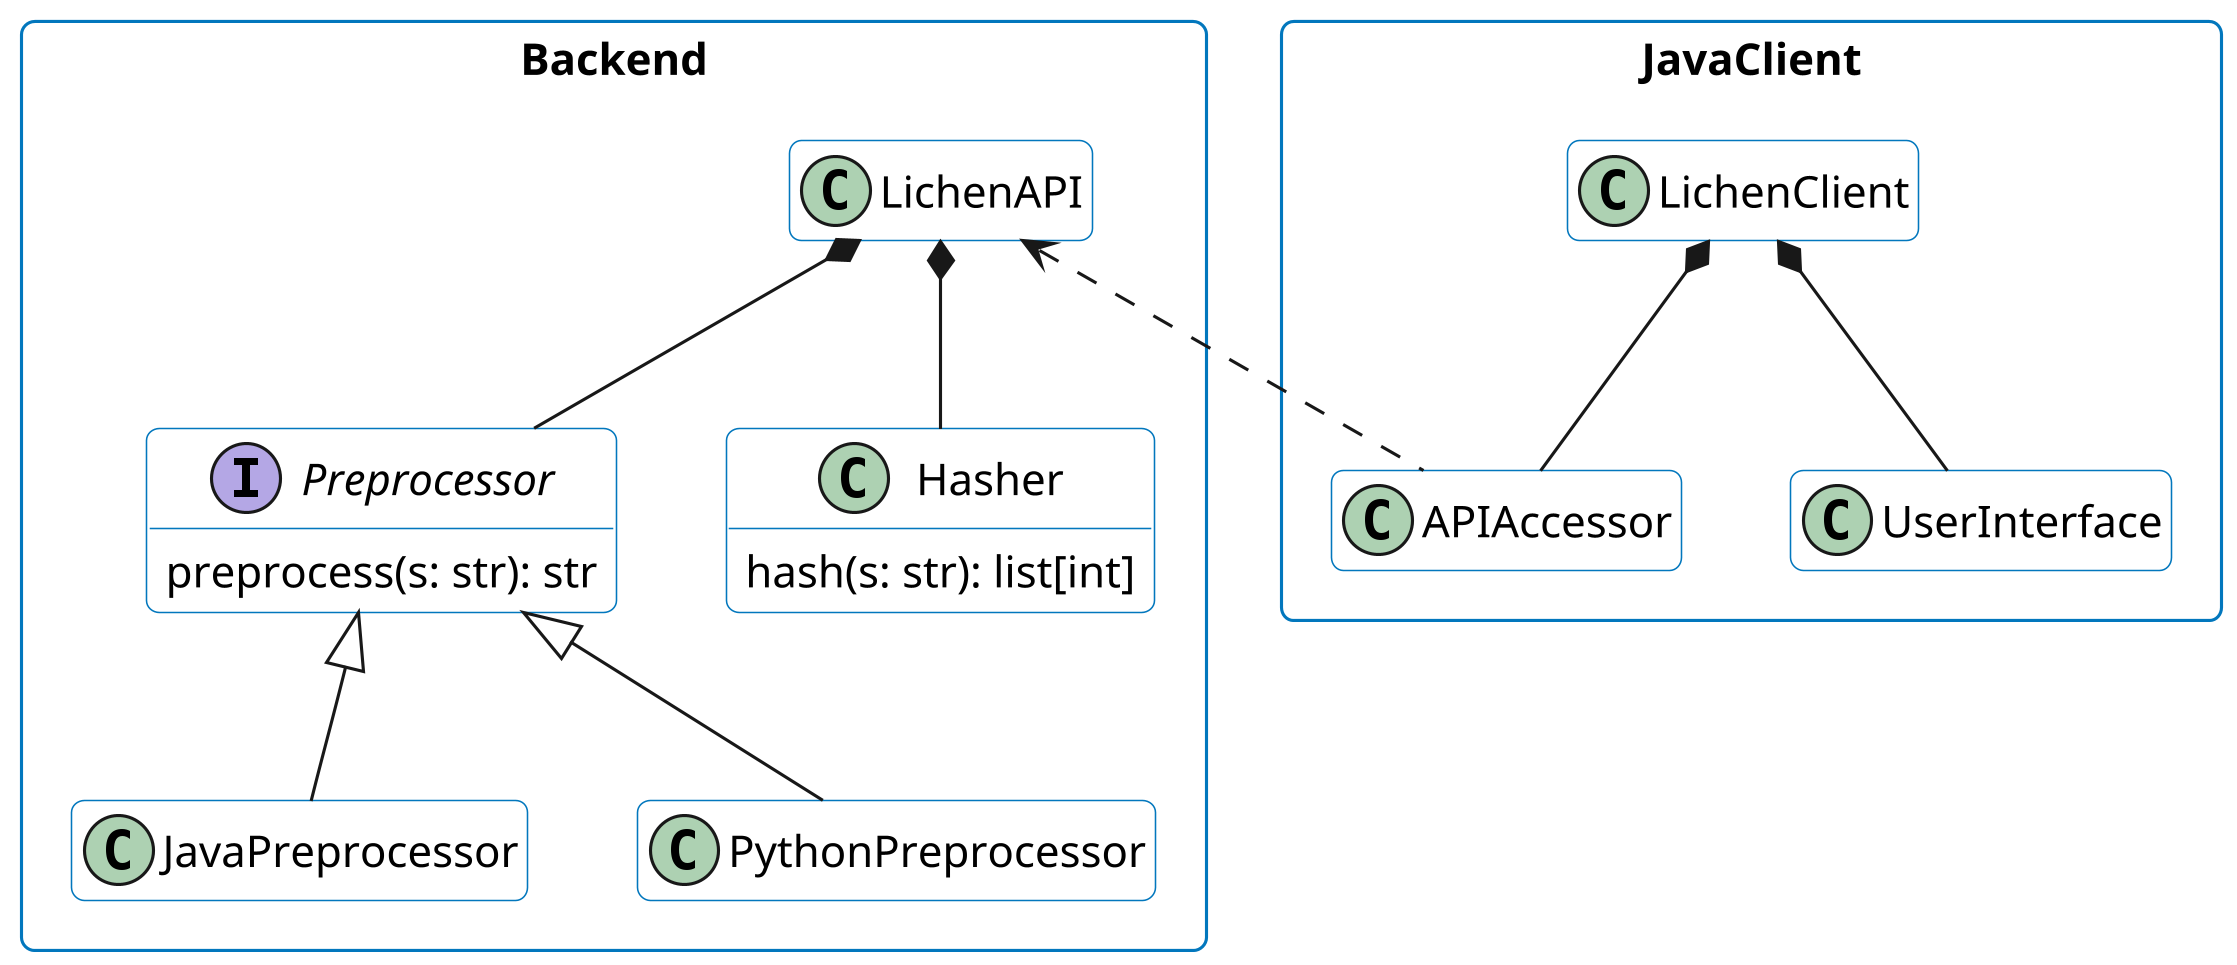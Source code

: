 @startuml

package Backend <<Rectangle>> {
    interface Preprocessor
    class JavaPreprocessor
    class PythonPreprocessor
    class Hasher
    class LichenAPI
}

package JavaClient <<Rectangle>> {
    class LichenClient
    class UserInterface
    class APIAccessor
}

Preprocessor : preprocess(s: str): str
Hasher : hash(s: str): list[int]

Preprocessor <|-- JavaPreprocessor
Preprocessor <|-- PythonPreprocessor
LichenAPI *-- Preprocessor 
LichenAPI *-- Hasher

LichenAPI <.. APIAccessor
LichenClient *-- UserInterface
LichenClient *-- APIAccessor

' ------------- '
' Style Options '
' ------------- '

hide empty methods
hide empty fields

!define STYLE_ACCENT #0277BD
!define STYLE_BGC #FFF
!define STYLE_FGC #000

skinparam {
  DPI 300
  Shadowing false
  DefaultFontName -apple-system,BlinkMacSystemFont,Segoe UI,Helvetica,Arial,sans-serif,Apple Color Emoji,Segoe UI Emoji
  DefaultMonospacedFontName SFMono-Regular,Consolas,Liberation Mono,Menlo,monospace
  DefaultFontColor STYLE_FGC
  ArrowColor STYLE_ACCENT
  ActivityBorderColor STYLE_ACCENT
  ActivityDiamondBorderColor STYLE_ACCENT
  ActorBorderColor STYLE_ACCENT
  AgentBorderColor STYLE_ACCENT
  ArtifactBorderColor STYLE_ACCENT
  BoundaryBorderColor STYLE_ACCENT
  ClassBorderColor STYLE_ACCENT
  CloudBorderColor STYLE_ACCENT
  CollectionsBorderColor STYLE_ACCENT
  ComponentBorderColor STYLE_ACCENT
  ControlBorderColor STYLE_ACCENT
  DatabaseBorderColor STYLE_ACCENT
  EntityBorderColor STYLE_ACCENT
  FileBorderColor STYLE_ACCENT
  FolderBorderColor STYLE_ACCENT
  FrameBorderColor STYLE_ACCENT
  InterfaceBorderColor STYLE_ACCENT
  LegendBorderColor STYLE_ACCENT
  NodeBorderColor STYLE_ACCENT
  NoteBorderColor STYLE_ACCENT
  ObjectBorderColor STYLE_ACCENT
  PackageBorderColor STYLE_ACCENT
  ParticipantBorderColor STYLE_ACCENT
  PartitionBorderColor STYLE_ACCENT
  QueueBorderColor STYLE_ACCENT
  RectangleBorderColor STYLE_ACCENT
  SequenceBoxBorderColor STYLE_ACCENT
  SequenceDividerBorderColor STYLE_ACCENT
  SequenceGroupBorderColor STYLE_ACCENT
  SequenceLifeLineBorderColor STYLE_ACCENT
  SequenceReferenceBorderColor STYLE_ACCENT
  StackBorderColor STYLE_ACCENT
  StateBorderColor STYLE_ACCENT
  StorageBorderColor STYLE_ACCENT
  SwimlaneBorderColor STYLE_ACCENT
  UsecaseBorderColor STYLE_ACCENT
  ActivityBackgroundColor STYLE_BGC
  ActivityDiamondBackgroundColor STYLE_BGC
  ActorBackgroundColor STYLE_BGC
  AgentBackgroundColor STYLE_BGC
  ArtifactBackgroundColor STYLE_BGC
  BackgroundColor STYLE_BGC
  BoundaryBackgroundColor STYLE_BGC
  ClassBackgroundColor STYLE_BGC
  ClassHeaderBackgroundColor STYLE_BGC
  CloudBackgroundColor STYLE_BGC
  CollectionsBackgroundColor STYLE_BGC
  ComponentBackgroundColor STYLE_BGC
  ControlBackgroundColor STYLE_BGC
  DatabaseBackgroundColor STYLE_BGC
  EntityBackgroundColor STYLE_BGC
  FileBackgroundColor STYLE_BGC
  FolderBackgroundColor STYLE_BGC
  FrameBackgroundColor STYLE_BGC
  IconPackageBackgroundColor STYLE_BGC
  IconPrivateBackgroundColor STYLE_BGC
  IconProtectedBackgroundColor STYLE_BGC
  IconPublicBackgroundColor STYLE_BGC
  InterfaceBackgroundColor STYLE_BGC
  LegendBackgroundColor STYLE_BGC
  NodeBackgroundColor STYLE_BGC
  NoteBackgroundColor STYLE_BGC
  ObjectBackgroundColor STYLE_BGC
  PackageBackgroundColor STYLE_BGC
  ParticipantBackgroundColor STYLE_BGC
  PartitionBackgroundColor STYLE_BGC
  QueueBackgroundColor STYLE_BGC
  RectangleBackgroundColor STYLE_BGC
  SequenceBoxBackgroundColor STYLE_BGC
  SequenceDividerBackgroundColor STYLE_BGC
  SequenceGroupBackgroundColor STYLE_BGC
  SequenceGroupBodyBackgroundColor STYLE_BGC
  SequenceLifeLineBackgroundColor STYLE_BGC
  SequenceReferenceBackgroundColor STYLE_BGC
  SequenceReferenceHeaderBackgroundColor STYLE_BGC
  StackBackgroundColor STYLE_BGC
  StateBackgroundColor STYLE_BGC
  StereotypeABackgroundColor STYLE_BGC
  StereotypeCBackgroundColor STYLE_BGC
  StereotypeEBackgroundColor STYLE_BGC
  StereotypeIBackgroundColor STYLE_BGC
  StereotypeNBackgroundColor STYLE_BGC
  StorageBackgroundColor STYLE_BGC
  TitleBackgroundColor STYLE_BGC
  UsecaseBackgroundColor STYLE_BGC
  roundcorner 8
}

@enduml